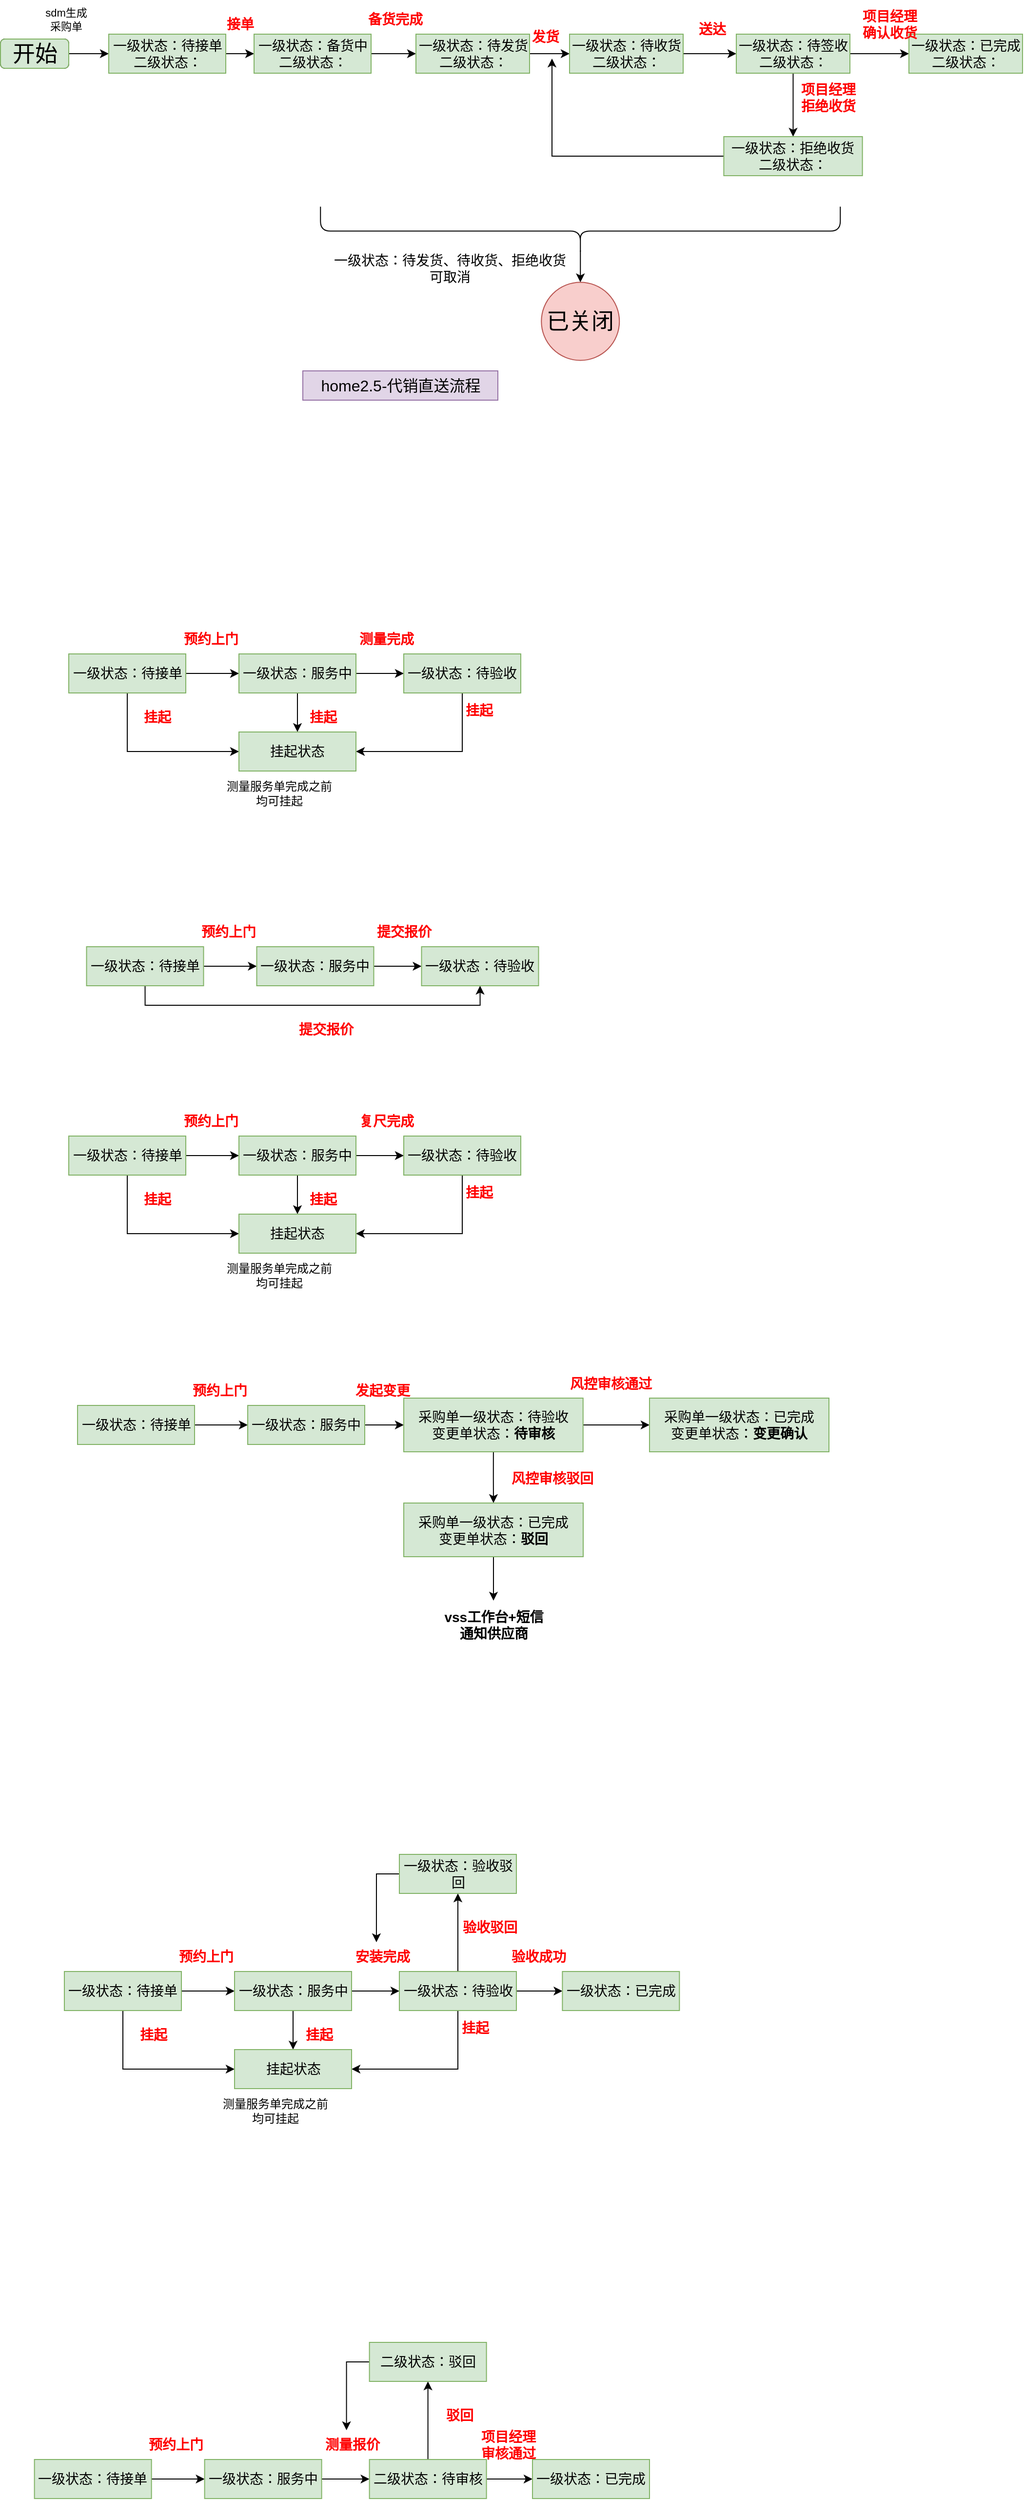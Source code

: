 <mxfile version="21.7.2" type="github">
  <diagram name="第 1 页" id="fag1-L5ulHnRwEk2MGX6">
    <mxGraphModel dx="2176" dy="-524" grid="1" gridSize="10" guides="1" tooltips="1" connect="1" arrows="1" fold="1" page="1" pageScale="1" pageWidth="827" pageHeight="1169" math="0" shadow="0">
      <root>
        <mxCell id="0" />
        <mxCell id="1" parent="0" />
        <mxCell id="21ydrOUmSF8WkzqlIm3v-1" style="edgeStyle=orthogonalEdgeStyle;rounded=0;orthogonalLoop=1;jettySize=auto;html=1;exitX=1;exitY=0.5;exitDx=0;exitDy=0;fontSize=23;" parent="1" source="21ydrOUmSF8WkzqlIm3v-2" target="21ydrOUmSF8WkzqlIm3v-17" edge="1">
          <mxGeometry relative="1" as="geometry">
            <mxPoint x="-105.5" y="2235" as="targetPoint" />
          </mxGeometry>
        </mxCell>
        <mxCell id="21ydrOUmSF8WkzqlIm3v-2" value="&lt;font style=&quot;font-size: 23px;&quot;&gt;开始&lt;/font&gt;" style="rounded=1;whiteSpace=wrap;html=1;" parent="1" vertex="1">
          <mxGeometry x="-205.5" y="2220" width="70" height="30" as="geometry" />
        </mxCell>
        <mxCell id="21ydrOUmSF8WkzqlIm3v-3" value="sdm生成&lt;br&gt;采购单" style="text;html=1;strokeColor=none;fillColor=none;align=center;verticalAlign=middle;whiteSpace=wrap;rounded=0;fontSize=11;" parent="1" vertex="1">
          <mxGeometry x="-168.25" y="2185" width="60" height="30" as="geometry" />
        </mxCell>
        <mxCell id="21ydrOUmSF8WkzqlIm3v-4" value="&lt;font color=&quot;#ff0000&quot; style=&quot;font-size: 14px;&quot;&gt;&lt;b&gt;接单&lt;/b&gt;&lt;/font&gt;" style="text;html=1;align=center;verticalAlign=middle;resizable=0;points=[];autosize=1;strokeColor=none;fillColor=none;fontSize=11;" parent="1" vertex="1">
          <mxGeometry x="14.5" y="2190" width="50" height="30" as="geometry" />
        </mxCell>
        <mxCell id="21ydrOUmSF8WkzqlIm3v-10" style="edgeStyle=orthogonalEdgeStyle;rounded=0;orthogonalLoop=1;jettySize=auto;html=1;exitX=0.1;exitY=0.5;exitDx=0;exitDy=0;exitPerimeter=0;entryX=0.5;entryY=0;entryDx=0;entryDy=0;fontSize=14;" parent="1" source="21ydrOUmSF8WkzqlIm3v-11" target="21ydrOUmSF8WkzqlIm3v-12" edge="1">
          <mxGeometry relative="1" as="geometry" />
        </mxCell>
        <mxCell id="21ydrOUmSF8WkzqlIm3v-11" value="" style="shape=curlyBracket;whiteSpace=wrap;html=1;rounded=1;fontSize=14;rotation=-90;" parent="1" vertex="1">
          <mxGeometry x="364.13" y="2150.25" width="50" height="533" as="geometry" />
        </mxCell>
        <mxCell id="21ydrOUmSF8WkzqlIm3v-12" value="已关闭" style="ellipse;whiteSpace=wrap;html=1;aspect=fixed;fontSize=23;fillColor=#f8cecc;strokeColor=#b85450;" parent="1" vertex="1">
          <mxGeometry x="349.13" y="2469.25" width="80" height="80" as="geometry" />
        </mxCell>
        <mxCell id="21ydrOUmSF8WkzqlIm3v-13" value="一级状态：待发货、待收货、拒绝收货&lt;br&gt;可取消" style="text;html=1;align=center;verticalAlign=middle;resizable=0;points=[];autosize=1;strokeColor=none;fillColor=none;fontSize=14;" parent="1" vertex="1">
          <mxGeometry x="124.5" y="2430" width="260" height="50" as="geometry" />
        </mxCell>
        <mxCell id="21ydrOUmSF8WkzqlIm3v-14" value="&lt;font style=&quot;font-size: 23px;&quot;&gt;开始&lt;/font&gt;" style="rounded=1;whiteSpace=wrap;html=1;fillColor=#d5e8d4;strokeColor=#82b366;" parent="1" vertex="1">
          <mxGeometry x="-205.5" y="2220" width="70" height="30" as="geometry" />
        </mxCell>
        <mxCell id="21ydrOUmSF8WkzqlIm3v-15" value="&lt;font style=&quot;font-size: 16px;&quot;&gt;home2.5-代销直送流程&lt;/font&gt;" style="text;html=1;strokeColor=#9673a6;fillColor=#e1d5e7;align=center;verticalAlign=middle;whiteSpace=wrap;rounded=0;" parent="1" vertex="1">
          <mxGeometry x="104.5" y="2560" width="200" height="30" as="geometry" />
        </mxCell>
        <mxCell id="21ydrOUmSF8WkzqlIm3v-16" style="edgeStyle=orthogonalEdgeStyle;rounded=0;orthogonalLoop=1;jettySize=auto;html=1;exitX=1;exitY=0.5;exitDx=0;exitDy=0;" parent="1" source="21ydrOUmSF8WkzqlIm3v-17" target="21ydrOUmSF8WkzqlIm3v-60" edge="1">
          <mxGeometry relative="1" as="geometry">
            <mxPoint x="54.25" y="2235" as="targetPoint" />
          </mxGeometry>
        </mxCell>
        <mxCell id="21ydrOUmSF8WkzqlIm3v-17" value="&lt;font style=&quot;font-size: 14px;&quot;&gt;一级状态：待接单&lt;br&gt;二级状态：&lt;/font&gt;" style="rounded=0;whiteSpace=wrap;html=1;fillColor=#d5e8d4;strokeColor=#82b366;" parent="1" vertex="1">
          <mxGeometry x="-94.5" y="2215" width="120" height="40" as="geometry" />
        </mxCell>
        <mxCell id="21ydrOUmSF8WkzqlIm3v-19" style="edgeStyle=orthogonalEdgeStyle;rounded=0;orthogonalLoop=1;jettySize=auto;html=1;" parent="1" source="21ydrOUmSF8WkzqlIm3v-60" target="21ydrOUmSF8WkzqlIm3v-23" edge="1">
          <mxGeometry relative="1" as="geometry">
            <mxPoint x="191.75" y="2235" as="sourcePoint" />
          </mxGeometry>
        </mxCell>
        <mxCell id="21ydrOUmSF8WkzqlIm3v-22" style="edgeStyle=orthogonalEdgeStyle;rounded=0;orthogonalLoop=1;jettySize=auto;html=1;exitX=1;exitY=0.5;exitDx=0;exitDy=0;" parent="1" source="21ydrOUmSF8WkzqlIm3v-23" target="21ydrOUmSF8WkzqlIm3v-25" edge="1">
          <mxGeometry relative="1" as="geometry" />
        </mxCell>
        <mxCell id="21ydrOUmSF8WkzqlIm3v-23" value="&lt;font style=&quot;font-size: 14px;&quot;&gt;一级状态：待发货&lt;br&gt;二级状态：&lt;/font&gt;" style="rounded=0;whiteSpace=wrap;html=1;fillColor=#d5e8d4;strokeColor=#82b366;" parent="1" vertex="1">
          <mxGeometry x="220.5" y="2215" width="116.5" height="40" as="geometry" />
        </mxCell>
        <mxCell id="21ydrOUmSF8WkzqlIm3v-24" style="edgeStyle=orthogonalEdgeStyle;rounded=0;orthogonalLoop=1;jettySize=auto;html=1;exitX=1;exitY=0.5;exitDx=0;exitDy=0;entryX=0;entryY=0.5;entryDx=0;entryDy=0;" parent="1" source="21ydrOUmSF8WkzqlIm3v-25" target="21ydrOUmSF8WkzqlIm3v-38" edge="1">
          <mxGeometry relative="1" as="geometry">
            <mxPoint x="528.63" y="2235" as="targetPoint" />
          </mxGeometry>
        </mxCell>
        <mxCell id="21ydrOUmSF8WkzqlIm3v-25" value="&lt;font style=&quot;font-size: 14px;&quot;&gt;一级状态：待收货&lt;br&gt;二级状态：&lt;/font&gt;" style="rounded=0;whiteSpace=wrap;html=1;fillColor=#d5e8d4;strokeColor=#82b366;" parent="1" vertex="1">
          <mxGeometry x="378" y="2215" width="116.5" height="40" as="geometry" />
        </mxCell>
        <mxCell id="21ydrOUmSF8WkzqlIm3v-27" value="&lt;font color=&quot;#ff0000&quot;&gt;&lt;span style=&quot;font-size: 14px;&quot;&gt;&lt;b&gt;发货&lt;/b&gt;&lt;/span&gt;&lt;/font&gt;" style="text;html=1;align=center;verticalAlign=middle;resizable=0;points=[];autosize=1;strokeColor=none;fillColor=none;fontSize=11;" parent="1" vertex="1">
          <mxGeometry x="328" y="2203" width="50" height="30" as="geometry" />
        </mxCell>
        <mxCell id="21ydrOUmSF8WkzqlIm3v-35" value="&lt;font color=&quot;#ff0000&quot;&gt;&lt;span style=&quot;font-size: 14px;&quot;&gt;&lt;b&gt;送达&lt;/b&gt;&lt;/span&gt;&lt;/font&gt;" style="text;html=1;align=center;verticalAlign=middle;resizable=0;points=[];autosize=1;strokeColor=none;fillColor=none;fontSize=11;" parent="1" vertex="1">
          <mxGeometry x="499" y="2195" width="50" height="30" as="geometry" />
        </mxCell>
        <mxCell id="21ydrOUmSF8WkzqlIm3v-36" style="edgeStyle=orthogonalEdgeStyle;rounded=0;orthogonalLoop=1;jettySize=auto;html=1;exitX=1;exitY=0.5;exitDx=0;exitDy=0;" parent="1" source="21ydrOUmSF8WkzqlIm3v-38" target="21ydrOUmSF8WkzqlIm3v-40" edge="1">
          <mxGeometry relative="1" as="geometry" />
        </mxCell>
        <mxCell id="21ydrOUmSF8WkzqlIm3v-37" style="edgeStyle=orthogonalEdgeStyle;rounded=0;orthogonalLoop=1;jettySize=auto;html=1;exitX=0.5;exitY=1;exitDx=0;exitDy=0;entryX=0.5;entryY=0;entryDx=0;entryDy=0;" parent="1" source="21ydrOUmSF8WkzqlIm3v-38" target="21ydrOUmSF8WkzqlIm3v-43" edge="1">
          <mxGeometry relative="1" as="geometry" />
        </mxCell>
        <mxCell id="21ydrOUmSF8WkzqlIm3v-38" value="&lt;font style=&quot;font-size: 14px;&quot;&gt;一级状态：待签收&lt;br&gt;二级状态：&lt;/font&gt;" style="rounded=0;whiteSpace=wrap;html=1;fillColor=#d5e8d4;strokeColor=#82b366;" parent="1" vertex="1">
          <mxGeometry x="549" y="2215" width="116.5" height="40" as="geometry" />
        </mxCell>
        <mxCell id="21ydrOUmSF8WkzqlIm3v-40" value="&lt;font style=&quot;font-size: 14px;&quot;&gt;一级状态：已完成&lt;br&gt;二级状态：&lt;/font&gt;" style="rounded=0;whiteSpace=wrap;html=1;fillColor=#d5e8d4;strokeColor=#82b366;" parent="1" vertex="1">
          <mxGeometry x="726" y="2215" width="116.5" height="40" as="geometry" />
        </mxCell>
        <mxCell id="21ydrOUmSF8WkzqlIm3v-41" value="&lt;font color=&quot;#ff0000&quot;&gt;&lt;span style=&quot;font-size: 14px;&quot;&gt;&lt;b&gt;项目经理&lt;br&gt;确认收货&lt;/b&gt;&lt;/span&gt;&lt;/font&gt;" style="text;html=1;align=center;verticalAlign=middle;resizable=0;points=[];autosize=1;strokeColor=none;fillColor=none;fontSize=11;" parent="1" vertex="1">
          <mxGeometry x="665.5" y="2180" width="80" height="50" as="geometry" />
        </mxCell>
        <mxCell id="21ydrOUmSF8WkzqlIm3v-42" style="edgeStyle=orthogonalEdgeStyle;rounded=0;orthogonalLoop=1;jettySize=auto;html=1;exitX=0;exitY=0.5;exitDx=0;exitDy=0;entryX=0.64;entryY=1.233;entryDx=0;entryDy=0;entryPerimeter=0;" parent="1" source="21ydrOUmSF8WkzqlIm3v-43" target="21ydrOUmSF8WkzqlIm3v-27" edge="1">
          <mxGeometry relative="1" as="geometry">
            <mxPoint x="360" y="2250" as="targetPoint" />
            <Array as="points">
              <mxPoint x="360" y="2340" />
            </Array>
          </mxGeometry>
        </mxCell>
        <mxCell id="21ydrOUmSF8WkzqlIm3v-43" value="&lt;font style=&quot;font-size: 14px;&quot;&gt;一级状态：拒绝收货&lt;br&gt;二级状态：&lt;/font&gt;" style="rounded=0;whiteSpace=wrap;html=1;fillColor=#d5e8d4;strokeColor=#82b366;" parent="1" vertex="1">
          <mxGeometry x="536.19" y="2320" width="142.12" height="40" as="geometry" />
        </mxCell>
        <mxCell id="21ydrOUmSF8WkzqlIm3v-44" value="&lt;font color=&quot;#ff0000&quot;&gt;&lt;span style=&quot;font-size: 14px;&quot;&gt;&lt;b&gt;项目经理&lt;br&gt;拒绝收货&lt;/b&gt;&lt;/span&gt;&lt;/font&gt;" style="text;html=1;align=center;verticalAlign=middle;resizable=0;points=[];autosize=1;strokeColor=none;fillColor=none;fontSize=11;" parent="1" vertex="1">
          <mxGeometry x="602.5" y="2255" width="80" height="50" as="geometry" />
        </mxCell>
        <mxCell id="21ydrOUmSF8WkzqlIm3v-60" value="&lt;font style=&quot;font-size: 14px;&quot;&gt;一级状态：备货中&lt;br&gt;二级状态：&lt;/font&gt;" style="rounded=0;whiteSpace=wrap;html=1;fillColor=#d5e8d4;strokeColor=#82b366;" parent="1" vertex="1">
          <mxGeometry x="54.5" y="2215" width="120" height="40" as="geometry" />
        </mxCell>
        <mxCell id="21ydrOUmSF8WkzqlIm3v-62" value="&lt;font color=&quot;#ff0000&quot; style=&quot;font-size: 14px;&quot;&gt;&lt;b&gt;备货完成&lt;/b&gt;&lt;/font&gt;" style="text;html=1;align=center;verticalAlign=middle;resizable=0;points=[];autosize=1;strokeColor=none;fillColor=none;fontSize=11;" parent="1" vertex="1">
          <mxGeometry x="159" y="2185" width="80" height="30" as="geometry" />
        </mxCell>
        <mxCell id="HBuUA2s1ag46Z8bn9MP2-5" style="edgeStyle=orthogonalEdgeStyle;rounded=0;orthogonalLoop=1;jettySize=auto;html=1;exitX=1;exitY=0.5;exitDx=0;exitDy=0;" parent="1" source="HBuUA2s1ag46Z8bn9MP2-2" target="HBuUA2s1ag46Z8bn9MP2-3" edge="1">
          <mxGeometry relative="1" as="geometry" />
        </mxCell>
        <mxCell id="HBuUA2s1ag46Z8bn9MP2-10" style="edgeStyle=orthogonalEdgeStyle;rounded=0;orthogonalLoop=1;jettySize=auto;html=1;exitX=0.5;exitY=1;exitDx=0;exitDy=0;entryX=0;entryY=0.5;entryDx=0;entryDy=0;" parent="1" source="HBuUA2s1ag46Z8bn9MP2-2" target="HBuUA2s1ag46Z8bn9MP2-9" edge="1">
          <mxGeometry relative="1" as="geometry" />
        </mxCell>
        <mxCell id="HBuUA2s1ag46Z8bn9MP2-2" value="&lt;font style=&quot;font-size: 14px;&quot;&gt;一级状态：待接单&lt;br&gt;&lt;/font&gt;" style="rounded=0;whiteSpace=wrap;html=1;fillColor=#d5e8d4;strokeColor=#82b366;" parent="1" vertex="1">
          <mxGeometry x="-135.5" y="2850" width="120" height="40" as="geometry" />
        </mxCell>
        <mxCell id="HBuUA2s1ag46Z8bn9MP2-8" style="edgeStyle=orthogonalEdgeStyle;rounded=0;orthogonalLoop=1;jettySize=auto;html=1;exitX=1;exitY=0.5;exitDx=0;exitDy=0;" parent="1" source="HBuUA2s1ag46Z8bn9MP2-3" target="HBuUA2s1ag46Z8bn9MP2-4" edge="1">
          <mxGeometry relative="1" as="geometry" />
        </mxCell>
        <mxCell id="HBuUA2s1ag46Z8bn9MP2-11" style="edgeStyle=orthogonalEdgeStyle;rounded=0;orthogonalLoop=1;jettySize=auto;html=1;exitX=0.5;exitY=1;exitDx=0;exitDy=0;entryX=0.5;entryY=0;entryDx=0;entryDy=0;" parent="1" source="HBuUA2s1ag46Z8bn9MP2-3" target="HBuUA2s1ag46Z8bn9MP2-9" edge="1">
          <mxGeometry relative="1" as="geometry" />
        </mxCell>
        <mxCell id="HBuUA2s1ag46Z8bn9MP2-3" value="&lt;font style=&quot;font-size: 14px;&quot;&gt;一级状态：服务中&lt;br&gt;&lt;/font&gt;" style="rounded=0;whiteSpace=wrap;html=1;fillColor=#d5e8d4;strokeColor=#82b366;" parent="1" vertex="1">
          <mxGeometry x="39" y="2850" width="120" height="40" as="geometry" />
        </mxCell>
        <mxCell id="HBuUA2s1ag46Z8bn9MP2-12" style="edgeStyle=orthogonalEdgeStyle;rounded=0;orthogonalLoop=1;jettySize=auto;html=1;exitX=0.5;exitY=1;exitDx=0;exitDy=0;entryX=1;entryY=0.5;entryDx=0;entryDy=0;" parent="1" source="HBuUA2s1ag46Z8bn9MP2-4" target="HBuUA2s1ag46Z8bn9MP2-9" edge="1">
          <mxGeometry relative="1" as="geometry" />
        </mxCell>
        <mxCell id="HBuUA2s1ag46Z8bn9MP2-4" value="&lt;font style=&quot;font-size: 14px;&quot;&gt;一级状态：待验收&lt;br&gt;&lt;/font&gt;" style="rounded=0;whiteSpace=wrap;html=1;fillColor=#d5e8d4;strokeColor=#82b366;" parent="1" vertex="1">
          <mxGeometry x="208" y="2850" width="120" height="40" as="geometry" />
        </mxCell>
        <mxCell id="HBuUA2s1ag46Z8bn9MP2-6" value="&lt;font color=&quot;#ff0000&quot; style=&quot;font-size: 14px;&quot;&gt;&lt;b&gt;预约上门&lt;/b&gt;&lt;/font&gt;" style="text;html=1;align=center;verticalAlign=middle;resizable=0;points=[];autosize=1;strokeColor=none;fillColor=none;fontSize=11;" parent="1" vertex="1">
          <mxGeometry x="-30.5" y="2820" width="80" height="30" as="geometry" />
        </mxCell>
        <mxCell id="HBuUA2s1ag46Z8bn9MP2-7" value="&lt;font color=&quot;#ff0000&quot; style=&quot;font-size: 14px;&quot;&gt;&lt;b&gt;测量完成&lt;/b&gt;&lt;/font&gt;" style="text;html=1;align=center;verticalAlign=middle;resizable=0;points=[];autosize=1;strokeColor=none;fillColor=none;fontSize=11;" parent="1" vertex="1">
          <mxGeometry x="150" y="2820" width="80" height="30" as="geometry" />
        </mxCell>
        <mxCell id="HBuUA2s1ag46Z8bn9MP2-9" value="&lt;font style=&quot;font-size: 14px;&quot;&gt;挂起状态&lt;br&gt;&lt;/font&gt;" style="rounded=0;whiteSpace=wrap;html=1;fillColor=#d5e8d4;strokeColor=#82b366;" parent="1" vertex="1">
          <mxGeometry x="39" y="2930" width="120" height="40" as="geometry" />
        </mxCell>
        <mxCell id="HBuUA2s1ag46Z8bn9MP2-13" value="测量服务单完成之前&lt;br&gt;均可挂起" style="text;html=1;align=center;verticalAlign=middle;resizable=0;points=[];autosize=1;strokeColor=none;fillColor=none;" parent="1" vertex="1">
          <mxGeometry x="15" y="2973" width="130" height="40" as="geometry" />
        </mxCell>
        <mxCell id="HBuUA2s1ag46Z8bn9MP2-14" value="&lt;font color=&quot;#ff0000&quot; style=&quot;font-size: 14px;&quot;&gt;&lt;b&gt;挂起&lt;/b&gt;&lt;/font&gt;" style="text;html=1;align=center;verticalAlign=middle;resizable=0;points=[];autosize=1;strokeColor=none;fillColor=none;fontSize=11;" parent="1" vertex="1">
          <mxGeometry x="-70" y="2900" width="50" height="30" as="geometry" />
        </mxCell>
        <mxCell id="HBuUA2s1ag46Z8bn9MP2-16" value="&lt;font color=&quot;#ff0000&quot; style=&quot;font-size: 14px;&quot;&gt;&lt;b&gt;挂起&lt;/b&gt;&lt;/font&gt;" style="text;html=1;align=center;verticalAlign=middle;resizable=0;points=[];autosize=1;strokeColor=none;fillColor=none;fontSize=11;" parent="1" vertex="1">
          <mxGeometry x="100" y="2900" width="50" height="30" as="geometry" />
        </mxCell>
        <mxCell id="HBuUA2s1ag46Z8bn9MP2-17" value="&lt;font color=&quot;#ff0000&quot; style=&quot;font-size: 14px;&quot;&gt;&lt;b&gt;挂起&lt;/b&gt;&lt;/font&gt;" style="text;html=1;align=center;verticalAlign=middle;resizable=0;points=[];autosize=1;strokeColor=none;fillColor=none;fontSize=11;" parent="1" vertex="1">
          <mxGeometry x="260" y="2893" width="50" height="30" as="geometry" />
        </mxCell>
        <mxCell id="HBuUA2s1ag46Z8bn9MP2-18" style="edgeStyle=orthogonalEdgeStyle;rounded=0;orthogonalLoop=1;jettySize=auto;html=1;exitX=1;exitY=0.5;exitDx=0;exitDy=0;" parent="1" source="HBuUA2s1ag46Z8bn9MP2-20" target="HBuUA2s1ag46Z8bn9MP2-23" edge="1">
          <mxGeometry relative="1" as="geometry" />
        </mxCell>
        <mxCell id="HBuUA2s1ag46Z8bn9MP2-33" style="edgeStyle=orthogonalEdgeStyle;rounded=0;orthogonalLoop=1;jettySize=auto;html=1;exitX=0.5;exitY=1;exitDx=0;exitDy=0;entryX=0.5;entryY=1;entryDx=0;entryDy=0;" parent="1" source="HBuUA2s1ag46Z8bn9MP2-20" target="HBuUA2s1ag46Z8bn9MP2-25" edge="1">
          <mxGeometry relative="1" as="geometry" />
        </mxCell>
        <mxCell id="HBuUA2s1ag46Z8bn9MP2-20" value="&lt;font style=&quot;font-size: 14px;&quot;&gt;一级状态：待接单&lt;br&gt;&lt;/font&gt;" style="rounded=0;whiteSpace=wrap;html=1;fillColor=#d5e8d4;strokeColor=#82b366;" parent="1" vertex="1">
          <mxGeometry x="-117.25" y="3150" width="120" height="40" as="geometry" />
        </mxCell>
        <mxCell id="HBuUA2s1ag46Z8bn9MP2-21" style="edgeStyle=orthogonalEdgeStyle;rounded=0;orthogonalLoop=1;jettySize=auto;html=1;exitX=1;exitY=0.5;exitDx=0;exitDy=0;" parent="1" source="HBuUA2s1ag46Z8bn9MP2-23" target="HBuUA2s1ag46Z8bn9MP2-25" edge="1">
          <mxGeometry relative="1" as="geometry" />
        </mxCell>
        <mxCell id="HBuUA2s1ag46Z8bn9MP2-23" value="&lt;font style=&quot;font-size: 14px;&quot;&gt;一级状态：服务中&lt;br&gt;&lt;/font&gt;" style="rounded=0;whiteSpace=wrap;html=1;fillColor=#d5e8d4;strokeColor=#82b366;" parent="1" vertex="1">
          <mxGeometry x="57.25" y="3150" width="120" height="40" as="geometry" />
        </mxCell>
        <mxCell id="HBuUA2s1ag46Z8bn9MP2-25" value="&lt;font style=&quot;font-size: 14px;&quot;&gt;一级状态：待验收&lt;br&gt;&lt;/font&gt;" style="rounded=0;whiteSpace=wrap;html=1;fillColor=#d5e8d4;strokeColor=#82b366;" parent="1" vertex="1">
          <mxGeometry x="226.25" y="3150" width="120" height="40" as="geometry" />
        </mxCell>
        <mxCell id="HBuUA2s1ag46Z8bn9MP2-26" value="&lt;font color=&quot;#ff0000&quot; style=&quot;font-size: 14px;&quot;&gt;&lt;b&gt;预约上门&lt;/b&gt;&lt;/font&gt;" style="text;html=1;align=center;verticalAlign=middle;resizable=0;points=[];autosize=1;strokeColor=none;fillColor=none;fontSize=11;" parent="1" vertex="1">
          <mxGeometry x="-12.25" y="3120" width="80" height="30" as="geometry" />
        </mxCell>
        <mxCell id="HBuUA2s1ag46Z8bn9MP2-27" value="&lt;font color=&quot;#ff0000&quot; style=&quot;font-size: 14px;&quot;&gt;&lt;b&gt;提交报价&lt;/b&gt;&lt;/font&gt;" style="text;html=1;align=center;verticalAlign=middle;resizable=0;points=[];autosize=1;strokeColor=none;fillColor=none;fontSize=11;" parent="1" vertex="1">
          <mxGeometry x="168.25" y="3120" width="80" height="30" as="geometry" />
        </mxCell>
        <mxCell id="HBuUA2s1ag46Z8bn9MP2-34" value="&lt;font color=&quot;#ff0000&quot; style=&quot;font-size: 14px;&quot;&gt;&lt;b&gt;提交报价&lt;/b&gt;&lt;/font&gt;" style="text;html=1;align=center;verticalAlign=middle;resizable=0;points=[];autosize=1;strokeColor=none;fillColor=none;fontSize=11;" parent="1" vertex="1">
          <mxGeometry x="88.25" y="3220" width="80" height="30" as="geometry" />
        </mxCell>
        <mxCell id="HBuUA2s1ag46Z8bn9MP2-35" style="edgeStyle=orthogonalEdgeStyle;rounded=0;orthogonalLoop=1;jettySize=auto;html=1;exitX=1;exitY=0.5;exitDx=0;exitDy=0;" parent="1" source="HBuUA2s1ag46Z8bn9MP2-37" target="HBuUA2s1ag46Z8bn9MP2-40" edge="1">
          <mxGeometry relative="1" as="geometry" />
        </mxCell>
        <mxCell id="HBuUA2s1ag46Z8bn9MP2-36" style="edgeStyle=orthogonalEdgeStyle;rounded=0;orthogonalLoop=1;jettySize=auto;html=1;exitX=0.5;exitY=1;exitDx=0;exitDy=0;entryX=0;entryY=0.5;entryDx=0;entryDy=0;" parent="1" source="HBuUA2s1ag46Z8bn9MP2-37" target="HBuUA2s1ag46Z8bn9MP2-45" edge="1">
          <mxGeometry relative="1" as="geometry" />
        </mxCell>
        <mxCell id="HBuUA2s1ag46Z8bn9MP2-37" value="&lt;font style=&quot;font-size: 14px;&quot;&gt;一级状态：待接单&lt;br&gt;&lt;/font&gt;" style="rounded=0;whiteSpace=wrap;html=1;fillColor=#d5e8d4;strokeColor=#82b366;" parent="1" vertex="1">
          <mxGeometry x="-135.5" y="3344" width="120" height="40" as="geometry" />
        </mxCell>
        <mxCell id="HBuUA2s1ag46Z8bn9MP2-38" style="edgeStyle=orthogonalEdgeStyle;rounded=0;orthogonalLoop=1;jettySize=auto;html=1;exitX=1;exitY=0.5;exitDx=0;exitDy=0;" parent="1" source="HBuUA2s1ag46Z8bn9MP2-40" target="HBuUA2s1ag46Z8bn9MP2-42" edge="1">
          <mxGeometry relative="1" as="geometry" />
        </mxCell>
        <mxCell id="HBuUA2s1ag46Z8bn9MP2-39" style="edgeStyle=orthogonalEdgeStyle;rounded=0;orthogonalLoop=1;jettySize=auto;html=1;exitX=0.5;exitY=1;exitDx=0;exitDy=0;entryX=0.5;entryY=0;entryDx=0;entryDy=0;" parent="1" source="HBuUA2s1ag46Z8bn9MP2-40" target="HBuUA2s1ag46Z8bn9MP2-45" edge="1">
          <mxGeometry relative="1" as="geometry" />
        </mxCell>
        <mxCell id="HBuUA2s1ag46Z8bn9MP2-40" value="&lt;font style=&quot;font-size: 14px;&quot;&gt;一级状态：服务中&lt;br&gt;&lt;/font&gt;" style="rounded=0;whiteSpace=wrap;html=1;fillColor=#d5e8d4;strokeColor=#82b366;" parent="1" vertex="1">
          <mxGeometry x="39" y="3344" width="120" height="40" as="geometry" />
        </mxCell>
        <mxCell id="HBuUA2s1ag46Z8bn9MP2-41" style="edgeStyle=orthogonalEdgeStyle;rounded=0;orthogonalLoop=1;jettySize=auto;html=1;exitX=0.5;exitY=1;exitDx=0;exitDy=0;entryX=1;entryY=0.5;entryDx=0;entryDy=0;" parent="1" source="HBuUA2s1ag46Z8bn9MP2-42" target="HBuUA2s1ag46Z8bn9MP2-45" edge="1">
          <mxGeometry relative="1" as="geometry" />
        </mxCell>
        <mxCell id="HBuUA2s1ag46Z8bn9MP2-42" value="&lt;font style=&quot;font-size: 14px;&quot;&gt;一级状态：待验收&lt;br&gt;&lt;/font&gt;" style="rounded=0;whiteSpace=wrap;html=1;fillColor=#d5e8d4;strokeColor=#82b366;" parent="1" vertex="1">
          <mxGeometry x="208" y="3344" width="120" height="40" as="geometry" />
        </mxCell>
        <mxCell id="HBuUA2s1ag46Z8bn9MP2-43" value="&lt;font color=&quot;#ff0000&quot; style=&quot;font-size: 14px;&quot;&gt;&lt;b&gt;预约上门&lt;/b&gt;&lt;/font&gt;" style="text;html=1;align=center;verticalAlign=middle;resizable=0;points=[];autosize=1;strokeColor=none;fillColor=none;fontSize=11;" parent="1" vertex="1">
          <mxGeometry x="-30.5" y="3314" width="80" height="30" as="geometry" />
        </mxCell>
        <mxCell id="HBuUA2s1ag46Z8bn9MP2-44" value="&lt;font color=&quot;#ff0000&quot; style=&quot;font-size: 14px;&quot;&gt;&lt;b&gt;复尺完成&lt;/b&gt;&lt;/font&gt;" style="text;html=1;align=center;verticalAlign=middle;resizable=0;points=[];autosize=1;strokeColor=none;fillColor=none;fontSize=11;" parent="1" vertex="1">
          <mxGeometry x="150" y="3314" width="80" height="30" as="geometry" />
        </mxCell>
        <mxCell id="HBuUA2s1ag46Z8bn9MP2-45" value="&lt;font style=&quot;font-size: 14px;&quot;&gt;挂起状态&lt;br&gt;&lt;/font&gt;" style="rounded=0;whiteSpace=wrap;html=1;fillColor=#d5e8d4;strokeColor=#82b366;" parent="1" vertex="1">
          <mxGeometry x="39" y="3424" width="120" height="40" as="geometry" />
        </mxCell>
        <mxCell id="HBuUA2s1ag46Z8bn9MP2-46" value="测量服务单完成之前&lt;br&gt;均可挂起" style="text;html=1;align=center;verticalAlign=middle;resizable=0;points=[];autosize=1;strokeColor=none;fillColor=none;" parent="1" vertex="1">
          <mxGeometry x="15" y="3467" width="130" height="40" as="geometry" />
        </mxCell>
        <mxCell id="HBuUA2s1ag46Z8bn9MP2-47" value="&lt;font color=&quot;#ff0000&quot; style=&quot;font-size: 14px;&quot;&gt;&lt;b&gt;挂起&lt;/b&gt;&lt;/font&gt;" style="text;html=1;align=center;verticalAlign=middle;resizable=0;points=[];autosize=1;strokeColor=none;fillColor=none;fontSize=11;" parent="1" vertex="1">
          <mxGeometry x="-70" y="3394" width="50" height="30" as="geometry" />
        </mxCell>
        <mxCell id="HBuUA2s1ag46Z8bn9MP2-48" value="&lt;font color=&quot;#ff0000&quot; style=&quot;font-size: 14px;&quot;&gt;&lt;b&gt;挂起&lt;/b&gt;&lt;/font&gt;" style="text;html=1;align=center;verticalAlign=middle;resizable=0;points=[];autosize=1;strokeColor=none;fillColor=none;fontSize=11;" parent="1" vertex="1">
          <mxGeometry x="100" y="3394" width="50" height="30" as="geometry" />
        </mxCell>
        <mxCell id="HBuUA2s1ag46Z8bn9MP2-49" value="&lt;font color=&quot;#ff0000&quot; style=&quot;font-size: 14px;&quot;&gt;&lt;b&gt;挂起&lt;/b&gt;&lt;/font&gt;" style="text;html=1;align=center;verticalAlign=middle;resizable=0;points=[];autosize=1;strokeColor=none;fillColor=none;fontSize=11;" parent="1" vertex="1">
          <mxGeometry x="260" y="3387" width="50" height="30" as="geometry" />
        </mxCell>
        <mxCell id="HBuUA2s1ag46Z8bn9MP2-50" style="edgeStyle=orthogonalEdgeStyle;rounded=0;orthogonalLoop=1;jettySize=auto;html=1;exitX=1;exitY=0.5;exitDx=0;exitDy=0;" parent="1" source="HBuUA2s1ag46Z8bn9MP2-52" target="HBuUA2s1ag46Z8bn9MP2-55" edge="1">
          <mxGeometry relative="1" as="geometry" />
        </mxCell>
        <mxCell id="HBuUA2s1ag46Z8bn9MP2-52" value="&lt;font style=&quot;font-size: 14px;&quot;&gt;一级状态：待接单&lt;br&gt;&lt;/font&gt;" style="rounded=0;whiteSpace=wrap;html=1;fillColor=#d5e8d4;strokeColor=#82b366;" parent="1" vertex="1">
          <mxGeometry x="-126.5" y="3620" width="120" height="40" as="geometry" />
        </mxCell>
        <mxCell id="HBuUA2s1ag46Z8bn9MP2-53" style="edgeStyle=orthogonalEdgeStyle;rounded=0;orthogonalLoop=1;jettySize=auto;html=1;exitX=1;exitY=0.5;exitDx=0;exitDy=0;" parent="1" source="HBuUA2s1ag46Z8bn9MP2-55" target="HBuUA2s1ag46Z8bn9MP2-57" edge="1">
          <mxGeometry relative="1" as="geometry" />
        </mxCell>
        <mxCell id="HBuUA2s1ag46Z8bn9MP2-55" value="&lt;font style=&quot;font-size: 14px;&quot;&gt;一级状态：服务中&lt;br&gt;&lt;/font&gt;" style="rounded=0;whiteSpace=wrap;html=1;fillColor=#d5e8d4;strokeColor=#82b366;" parent="1" vertex="1">
          <mxGeometry x="48" y="3620" width="120" height="40" as="geometry" />
        </mxCell>
        <mxCell id="HBuUA2s1ag46Z8bn9MP2-66" style="edgeStyle=orthogonalEdgeStyle;rounded=0;orthogonalLoop=1;jettySize=auto;html=1;exitX=1;exitY=0.5;exitDx=0;exitDy=0;" parent="1" source="HBuUA2s1ag46Z8bn9MP2-57" target="HBuUA2s1ag46Z8bn9MP2-65" edge="1">
          <mxGeometry relative="1" as="geometry" />
        </mxCell>
        <mxCell id="HBuUA2s1ag46Z8bn9MP2-70" style="edgeStyle=orthogonalEdgeStyle;rounded=0;orthogonalLoop=1;jettySize=auto;html=1;exitX=0.5;exitY=1;exitDx=0;exitDy=0;" parent="1" source="HBuUA2s1ag46Z8bn9MP2-57" target="HBuUA2s1ag46Z8bn9MP2-68" edge="1">
          <mxGeometry relative="1" as="geometry" />
        </mxCell>
        <mxCell id="HBuUA2s1ag46Z8bn9MP2-57" value="&lt;font style=&quot;font-size: 14px;&quot;&gt;采购单一级状态：待验收&lt;br&gt;变更单状态：&lt;b&gt;待审核&lt;/b&gt;&lt;br&gt;&lt;/font&gt;" style="rounded=0;whiteSpace=wrap;html=1;fillColor=#d5e8d4;strokeColor=#82b366;" parent="1" vertex="1">
          <mxGeometry x="208" y="3612.5" width="183.87" height="55" as="geometry" />
        </mxCell>
        <mxCell id="HBuUA2s1ag46Z8bn9MP2-58" value="&lt;font color=&quot;#ff0000&quot; style=&quot;font-size: 14px;&quot;&gt;&lt;b&gt;预约上门&lt;/b&gt;&lt;/font&gt;" style="text;html=1;align=center;verticalAlign=middle;resizable=0;points=[];autosize=1;strokeColor=none;fillColor=none;fontSize=11;" parent="1" vertex="1">
          <mxGeometry x="-21.5" y="3590" width="80" height="30" as="geometry" />
        </mxCell>
        <mxCell id="HBuUA2s1ag46Z8bn9MP2-59" value="&lt;font color=&quot;#ff0000&quot;&gt;&lt;span style=&quot;font-size: 14px;&quot;&gt;&lt;b&gt;发起变更&lt;/b&gt;&lt;/span&gt;&lt;/font&gt;" style="text;html=1;align=center;verticalAlign=middle;resizable=0;points=[];autosize=1;strokeColor=none;fillColor=none;fontSize=11;" parent="1" vertex="1">
          <mxGeometry x="146.25" y="3590" width="80" height="30" as="geometry" />
        </mxCell>
        <mxCell id="HBuUA2s1ag46Z8bn9MP2-65" value="&lt;font style=&quot;font-size: 14px;&quot;&gt;采购单一级状态：已完成&lt;br&gt;变更单状态：&lt;b&gt;变更确认&lt;/b&gt;&lt;br&gt;&lt;/font&gt;" style="rounded=0;whiteSpace=wrap;html=1;fillColor=#d5e8d4;strokeColor=#82b366;" parent="1" vertex="1">
          <mxGeometry x="460" y="3612.5" width="184" height="55" as="geometry" />
        </mxCell>
        <mxCell id="HBuUA2s1ag46Z8bn9MP2-67" value="&lt;font color=&quot;#ff0000&quot;&gt;&lt;span style=&quot;font-size: 14px;&quot;&gt;&lt;b&gt;风控审核通过&lt;/b&gt;&lt;/span&gt;&lt;/font&gt;" style="text;html=1;align=center;verticalAlign=middle;resizable=0;points=[];autosize=1;strokeColor=none;fillColor=none;fontSize=11;" parent="1" vertex="1">
          <mxGeometry x="365" y="3582.5" width="110" height="30" as="geometry" />
        </mxCell>
        <mxCell id="HBuUA2s1ag46Z8bn9MP2-71" style="edgeStyle=orthogonalEdgeStyle;rounded=0;orthogonalLoop=1;jettySize=auto;html=1;exitX=0.5;exitY=1;exitDx=0;exitDy=0;" parent="1" source="HBuUA2s1ag46Z8bn9MP2-68" edge="1">
          <mxGeometry relative="1" as="geometry">
            <mxPoint x="300" y="3820" as="targetPoint" />
          </mxGeometry>
        </mxCell>
        <mxCell id="HBuUA2s1ag46Z8bn9MP2-68" value="&lt;font style=&quot;font-size: 14px;&quot;&gt;采购单一级状态：已完成&lt;br&gt;变更单状态：&lt;b&gt;驳回&lt;/b&gt;&lt;br&gt;&lt;/font&gt;" style="rounded=0;whiteSpace=wrap;html=1;fillColor=#d5e8d4;strokeColor=#82b366;" parent="1" vertex="1">
          <mxGeometry x="208" y="3720" width="184" height="55" as="geometry" />
        </mxCell>
        <mxCell id="HBuUA2s1ag46Z8bn9MP2-69" value="&lt;font color=&quot;#ff0000&quot;&gt;&lt;span style=&quot;font-size: 14px;&quot;&gt;&lt;b&gt;风控审核驳回&lt;/b&gt;&lt;/span&gt;&lt;/font&gt;" style="text;html=1;align=center;verticalAlign=middle;resizable=0;points=[];autosize=1;strokeColor=none;fillColor=none;fontSize=11;" parent="1" vertex="1">
          <mxGeometry x="304.5" y="3680" width="110" height="30" as="geometry" />
        </mxCell>
        <mxCell id="HBuUA2s1ag46Z8bn9MP2-73" value="&lt;font style=&quot;font-size: 14px;&quot;&gt;&lt;b&gt;vss工作台+短信&lt;br&gt;通知供应商&lt;/b&gt;&lt;/font&gt;" style="text;html=1;align=center;verticalAlign=middle;resizable=0;points=[];autosize=1;strokeColor=none;fillColor=none;" parent="1" vertex="1">
          <mxGeometry x="235" y="3820" width="130" height="50" as="geometry" />
        </mxCell>
        <mxCell id="iwFN-iDpUeMbcUgW9qKc-1" style="edgeStyle=orthogonalEdgeStyle;rounded=0;orthogonalLoop=1;jettySize=auto;html=1;exitX=1;exitY=0.5;exitDx=0;exitDy=0;" edge="1" parent="1" source="iwFN-iDpUeMbcUgW9qKc-3" target="iwFN-iDpUeMbcUgW9qKc-6">
          <mxGeometry relative="1" as="geometry" />
        </mxCell>
        <mxCell id="iwFN-iDpUeMbcUgW9qKc-2" style="edgeStyle=orthogonalEdgeStyle;rounded=0;orthogonalLoop=1;jettySize=auto;html=1;exitX=0.5;exitY=1;exitDx=0;exitDy=0;entryX=0;entryY=0.5;entryDx=0;entryDy=0;" edge="1" parent="1" source="iwFN-iDpUeMbcUgW9qKc-3" target="iwFN-iDpUeMbcUgW9qKc-11">
          <mxGeometry relative="1" as="geometry" />
        </mxCell>
        <mxCell id="iwFN-iDpUeMbcUgW9qKc-3" value="&lt;font style=&quot;font-size: 14px;&quot;&gt;一级状态：待接单&lt;br&gt;&lt;/font&gt;" style="rounded=0;whiteSpace=wrap;html=1;fillColor=#d5e8d4;strokeColor=#82b366;" vertex="1" parent="1">
          <mxGeometry x="-140" y="4200" width="120" height="40" as="geometry" />
        </mxCell>
        <mxCell id="iwFN-iDpUeMbcUgW9qKc-4" style="edgeStyle=orthogonalEdgeStyle;rounded=0;orthogonalLoop=1;jettySize=auto;html=1;exitX=1;exitY=0.5;exitDx=0;exitDy=0;" edge="1" parent="1" source="iwFN-iDpUeMbcUgW9qKc-6" target="iwFN-iDpUeMbcUgW9qKc-8">
          <mxGeometry relative="1" as="geometry" />
        </mxCell>
        <mxCell id="iwFN-iDpUeMbcUgW9qKc-5" style="edgeStyle=orthogonalEdgeStyle;rounded=0;orthogonalLoop=1;jettySize=auto;html=1;exitX=0.5;exitY=1;exitDx=0;exitDy=0;entryX=0.5;entryY=0;entryDx=0;entryDy=0;" edge="1" parent="1" source="iwFN-iDpUeMbcUgW9qKc-6" target="iwFN-iDpUeMbcUgW9qKc-11">
          <mxGeometry relative="1" as="geometry" />
        </mxCell>
        <mxCell id="iwFN-iDpUeMbcUgW9qKc-6" value="&lt;font style=&quot;font-size: 14px;&quot;&gt;一级状态：服务中&lt;br&gt;&lt;/font&gt;" style="rounded=0;whiteSpace=wrap;html=1;fillColor=#d5e8d4;strokeColor=#82b366;" vertex="1" parent="1">
          <mxGeometry x="34.5" y="4200" width="120" height="40" as="geometry" />
        </mxCell>
        <mxCell id="iwFN-iDpUeMbcUgW9qKc-7" style="edgeStyle=orthogonalEdgeStyle;rounded=0;orthogonalLoop=1;jettySize=auto;html=1;exitX=0.5;exitY=1;exitDx=0;exitDy=0;entryX=1;entryY=0.5;entryDx=0;entryDy=0;" edge="1" parent="1" source="iwFN-iDpUeMbcUgW9qKc-8" target="iwFN-iDpUeMbcUgW9qKc-11">
          <mxGeometry relative="1" as="geometry" />
        </mxCell>
        <mxCell id="iwFN-iDpUeMbcUgW9qKc-17" style="edgeStyle=orthogonalEdgeStyle;rounded=0;orthogonalLoop=1;jettySize=auto;html=1;exitX=1;exitY=0.5;exitDx=0;exitDy=0;" edge="1" parent="1" source="iwFN-iDpUeMbcUgW9qKc-8" target="iwFN-iDpUeMbcUgW9qKc-16">
          <mxGeometry relative="1" as="geometry" />
        </mxCell>
        <mxCell id="iwFN-iDpUeMbcUgW9qKc-22" style="edgeStyle=orthogonalEdgeStyle;rounded=0;orthogonalLoop=1;jettySize=auto;html=1;exitX=0.5;exitY=0;exitDx=0;exitDy=0;" edge="1" parent="1" source="iwFN-iDpUeMbcUgW9qKc-8" target="iwFN-iDpUeMbcUgW9qKc-19">
          <mxGeometry relative="1" as="geometry" />
        </mxCell>
        <mxCell id="iwFN-iDpUeMbcUgW9qKc-8" value="&lt;font style=&quot;font-size: 14px;&quot;&gt;一级状态：待验收&lt;br&gt;&lt;/font&gt;" style="rounded=0;whiteSpace=wrap;html=1;fillColor=#d5e8d4;strokeColor=#82b366;" vertex="1" parent="1">
          <mxGeometry x="203.5" y="4200" width="120" height="40" as="geometry" />
        </mxCell>
        <mxCell id="iwFN-iDpUeMbcUgW9qKc-9" value="&lt;font color=&quot;#ff0000&quot; style=&quot;font-size: 14px;&quot;&gt;&lt;b&gt;预约上门&lt;/b&gt;&lt;/font&gt;" style="text;html=1;align=center;verticalAlign=middle;resizable=0;points=[];autosize=1;strokeColor=none;fillColor=none;fontSize=11;" vertex="1" parent="1">
          <mxGeometry x="-35" y="4170" width="80" height="30" as="geometry" />
        </mxCell>
        <mxCell id="iwFN-iDpUeMbcUgW9qKc-10" value="&lt;font color=&quot;#ff0000&quot;&gt;&lt;span style=&quot;font-size: 14px;&quot;&gt;&lt;b&gt;安装完成&lt;/b&gt;&lt;/span&gt;&lt;/font&gt;" style="text;html=1;align=center;verticalAlign=middle;resizable=0;points=[];autosize=1;strokeColor=none;fillColor=none;fontSize=11;" vertex="1" parent="1">
          <mxGeometry x="145.5" y="4170" width="80" height="30" as="geometry" />
        </mxCell>
        <mxCell id="iwFN-iDpUeMbcUgW9qKc-11" value="&lt;font style=&quot;font-size: 14px;&quot;&gt;挂起状态&lt;br&gt;&lt;/font&gt;" style="rounded=0;whiteSpace=wrap;html=1;fillColor=#d5e8d4;strokeColor=#82b366;" vertex="1" parent="1">
          <mxGeometry x="34.5" y="4280" width="120" height="40" as="geometry" />
        </mxCell>
        <mxCell id="iwFN-iDpUeMbcUgW9qKc-12" value="测量服务单完成之前&lt;br&gt;均可挂起" style="text;html=1;align=center;verticalAlign=middle;resizable=0;points=[];autosize=1;strokeColor=none;fillColor=none;" vertex="1" parent="1">
          <mxGeometry x="10.5" y="4323" width="130" height="40" as="geometry" />
        </mxCell>
        <mxCell id="iwFN-iDpUeMbcUgW9qKc-13" value="&lt;font color=&quot;#ff0000&quot; style=&quot;font-size: 14px;&quot;&gt;&lt;b&gt;挂起&lt;/b&gt;&lt;/font&gt;" style="text;html=1;align=center;verticalAlign=middle;resizable=0;points=[];autosize=1;strokeColor=none;fillColor=none;fontSize=11;" vertex="1" parent="1">
          <mxGeometry x="-74.5" y="4250" width="50" height="30" as="geometry" />
        </mxCell>
        <mxCell id="iwFN-iDpUeMbcUgW9qKc-14" value="&lt;font color=&quot;#ff0000&quot; style=&quot;font-size: 14px;&quot;&gt;&lt;b&gt;挂起&lt;/b&gt;&lt;/font&gt;" style="text;html=1;align=center;verticalAlign=middle;resizable=0;points=[];autosize=1;strokeColor=none;fillColor=none;fontSize=11;" vertex="1" parent="1">
          <mxGeometry x="95.5" y="4250" width="50" height="30" as="geometry" />
        </mxCell>
        <mxCell id="iwFN-iDpUeMbcUgW9qKc-15" value="&lt;font color=&quot;#ff0000&quot; style=&quot;font-size: 14px;&quot;&gt;&lt;b&gt;挂起&lt;/b&gt;&lt;/font&gt;" style="text;html=1;align=center;verticalAlign=middle;resizable=0;points=[];autosize=1;strokeColor=none;fillColor=none;fontSize=11;" vertex="1" parent="1">
          <mxGeometry x="255.5" y="4243" width="50" height="30" as="geometry" />
        </mxCell>
        <mxCell id="iwFN-iDpUeMbcUgW9qKc-16" value="&lt;font style=&quot;font-size: 14px;&quot;&gt;一级状态：已完成&lt;br&gt;&lt;/font&gt;" style="rounded=0;whiteSpace=wrap;html=1;fillColor=#d5e8d4;strokeColor=#82b366;" vertex="1" parent="1">
          <mxGeometry x="370.69" y="4200" width="120" height="40" as="geometry" />
        </mxCell>
        <mxCell id="iwFN-iDpUeMbcUgW9qKc-18" value="&lt;font color=&quot;#ff0000&quot;&gt;&lt;span style=&quot;font-size: 14px;&quot;&gt;&lt;b&gt;验收成功&lt;/b&gt;&lt;/span&gt;&lt;/font&gt;" style="text;html=1;align=center;verticalAlign=middle;resizable=0;points=[];autosize=1;strokeColor=none;fillColor=none;fontSize=11;" vertex="1" parent="1">
          <mxGeometry x="305.5" y="4170" width="80" height="30" as="geometry" />
        </mxCell>
        <mxCell id="iwFN-iDpUeMbcUgW9qKc-23" style="edgeStyle=orthogonalEdgeStyle;rounded=0;orthogonalLoop=1;jettySize=auto;html=1;exitX=0;exitY=0.5;exitDx=0;exitDy=0;entryX=0.431;entryY=0;entryDx=0;entryDy=0;entryPerimeter=0;" edge="1" parent="1" source="iwFN-iDpUeMbcUgW9qKc-19" target="iwFN-iDpUeMbcUgW9qKc-10">
          <mxGeometry relative="1" as="geometry" />
        </mxCell>
        <mxCell id="iwFN-iDpUeMbcUgW9qKc-19" value="&lt;font style=&quot;font-size: 14px;&quot;&gt;一级状态：验收驳回&lt;br&gt;&lt;/font&gt;" style="rounded=0;whiteSpace=wrap;html=1;fillColor=#d5e8d4;strokeColor=#82b366;" vertex="1" parent="1">
          <mxGeometry x="203.5" y="4080" width="120" height="40" as="geometry" />
        </mxCell>
        <mxCell id="iwFN-iDpUeMbcUgW9qKc-21" value="&lt;font color=&quot;#ff0000&quot;&gt;&lt;span style=&quot;font-size: 14px;&quot;&gt;&lt;b&gt;验收驳回&lt;/b&gt;&lt;/span&gt;&lt;/font&gt;" style="text;html=1;align=center;verticalAlign=middle;resizable=0;points=[];autosize=1;strokeColor=none;fillColor=none;fontSize=11;" vertex="1" parent="1">
          <mxGeometry x="255.5" y="4140" width="80" height="30" as="geometry" />
        </mxCell>
        <mxCell id="iwFN-iDpUeMbcUgW9qKc-24" style="edgeStyle=orthogonalEdgeStyle;rounded=0;orthogonalLoop=1;jettySize=auto;html=1;exitX=1;exitY=0.5;exitDx=0;exitDy=0;" edge="1" parent="1" source="iwFN-iDpUeMbcUgW9qKc-26" target="iwFN-iDpUeMbcUgW9qKc-29">
          <mxGeometry relative="1" as="geometry" />
        </mxCell>
        <mxCell id="iwFN-iDpUeMbcUgW9qKc-26" value="&lt;font style=&quot;font-size: 14px;&quot;&gt;一级状态：待接单&lt;br&gt;&lt;/font&gt;" style="rounded=0;whiteSpace=wrap;html=1;fillColor=#d5e8d4;strokeColor=#82b366;" vertex="1" parent="1">
          <mxGeometry x="-170.69" y="4700" width="120" height="40" as="geometry" />
        </mxCell>
        <mxCell id="iwFN-iDpUeMbcUgW9qKc-27" style="edgeStyle=orthogonalEdgeStyle;rounded=0;orthogonalLoop=1;jettySize=auto;html=1;exitX=1;exitY=0.5;exitDx=0;exitDy=0;" edge="1" parent="1" source="iwFN-iDpUeMbcUgW9qKc-29" target="iwFN-iDpUeMbcUgW9qKc-33">
          <mxGeometry relative="1" as="geometry" />
        </mxCell>
        <mxCell id="iwFN-iDpUeMbcUgW9qKc-29" value="&lt;font style=&quot;font-size: 14px;&quot;&gt;一级状态：服务中&lt;br&gt;&lt;/font&gt;" style="rounded=0;whiteSpace=wrap;html=1;fillColor=#d5e8d4;strokeColor=#82b366;" vertex="1" parent="1">
          <mxGeometry x="3.81" y="4700" width="120" height="40" as="geometry" />
        </mxCell>
        <mxCell id="iwFN-iDpUeMbcUgW9qKc-31" style="edgeStyle=orthogonalEdgeStyle;rounded=0;orthogonalLoop=1;jettySize=auto;html=1;exitX=1;exitY=0.5;exitDx=0;exitDy=0;" edge="1" parent="1" source="iwFN-iDpUeMbcUgW9qKc-33" target="iwFN-iDpUeMbcUgW9qKc-41">
          <mxGeometry relative="1" as="geometry" />
        </mxCell>
        <mxCell id="iwFN-iDpUeMbcUgW9qKc-32" style="edgeStyle=orthogonalEdgeStyle;rounded=0;orthogonalLoop=1;jettySize=auto;html=1;exitX=0.5;exitY=0;exitDx=0;exitDy=0;" edge="1" parent="1" source="iwFN-iDpUeMbcUgW9qKc-33" target="iwFN-iDpUeMbcUgW9qKc-44">
          <mxGeometry relative="1" as="geometry" />
        </mxCell>
        <mxCell id="iwFN-iDpUeMbcUgW9qKc-33" value="&lt;font style=&quot;font-size: 14px;&quot;&gt;二级状态：待审核&lt;br&gt;&lt;/font&gt;" style="rounded=0;whiteSpace=wrap;html=1;fillColor=#d5e8d4;strokeColor=#82b366;" vertex="1" parent="1">
          <mxGeometry x="172.81" y="4700" width="120" height="40" as="geometry" />
        </mxCell>
        <mxCell id="iwFN-iDpUeMbcUgW9qKc-34" value="&lt;font color=&quot;#ff0000&quot; style=&quot;font-size: 14px;&quot;&gt;&lt;b&gt;预约上门&lt;/b&gt;&lt;/font&gt;" style="text;html=1;align=center;verticalAlign=middle;resizable=0;points=[];autosize=1;strokeColor=none;fillColor=none;fontSize=11;" vertex="1" parent="1">
          <mxGeometry x="-65.69" y="4670" width="80" height="30" as="geometry" />
        </mxCell>
        <mxCell id="iwFN-iDpUeMbcUgW9qKc-35" value="&lt;font color=&quot;#ff0000&quot;&gt;&lt;span style=&quot;font-size: 14px;&quot;&gt;&lt;b&gt;测量报价&lt;/b&gt;&lt;/span&gt;&lt;/font&gt;" style="text;html=1;align=center;verticalAlign=middle;resizable=0;points=[];autosize=1;strokeColor=none;fillColor=none;fontSize=11;" vertex="1" parent="1">
          <mxGeometry x="114.81" y="4670" width="80" height="30" as="geometry" />
        </mxCell>
        <mxCell id="iwFN-iDpUeMbcUgW9qKc-41" value="&lt;font style=&quot;font-size: 14px;&quot;&gt;一级状态：已完成&lt;br&gt;&lt;/font&gt;" style="rounded=0;whiteSpace=wrap;html=1;fillColor=#d5e8d4;strokeColor=#82b366;" vertex="1" parent="1">
          <mxGeometry x="340" y="4700" width="120" height="40" as="geometry" />
        </mxCell>
        <mxCell id="iwFN-iDpUeMbcUgW9qKc-42" value="&lt;font color=&quot;#ff0000&quot;&gt;&lt;span style=&quot;font-size: 14px;&quot;&gt;&lt;b&gt;项目经理&lt;br&gt;审核通过&lt;/b&gt;&lt;/span&gt;&lt;/font&gt;" style="text;html=1;align=center;verticalAlign=middle;resizable=0;points=[];autosize=1;strokeColor=none;fillColor=none;fontSize=11;" vertex="1" parent="1">
          <mxGeometry x="274.81" y="4660" width="80" height="50" as="geometry" />
        </mxCell>
        <mxCell id="iwFN-iDpUeMbcUgW9qKc-43" style="edgeStyle=orthogonalEdgeStyle;rounded=0;orthogonalLoop=1;jettySize=auto;html=1;exitX=0;exitY=0.5;exitDx=0;exitDy=0;entryX=0.431;entryY=0;entryDx=0;entryDy=0;entryPerimeter=0;" edge="1" parent="1" source="iwFN-iDpUeMbcUgW9qKc-44" target="iwFN-iDpUeMbcUgW9qKc-35">
          <mxGeometry relative="1" as="geometry" />
        </mxCell>
        <mxCell id="iwFN-iDpUeMbcUgW9qKc-44" value="&lt;font style=&quot;font-size: 14px;&quot;&gt;二级状态：驳回&lt;br&gt;&lt;/font&gt;" style="rounded=0;whiteSpace=wrap;html=1;fillColor=#d5e8d4;strokeColor=#82b366;" vertex="1" parent="1">
          <mxGeometry x="172.81" y="4580" width="120" height="40" as="geometry" />
        </mxCell>
        <mxCell id="iwFN-iDpUeMbcUgW9qKc-45" value="&lt;font color=&quot;#ff0000&quot;&gt;&lt;span style=&quot;font-size: 14px;&quot;&gt;&lt;b&gt;驳回&lt;/b&gt;&lt;/span&gt;&lt;/font&gt;" style="text;html=1;align=center;verticalAlign=middle;resizable=0;points=[];autosize=1;strokeColor=none;fillColor=none;fontSize=11;" vertex="1" parent="1">
          <mxGeometry x="239.81" y="4640" width="50" height="30" as="geometry" />
        </mxCell>
      </root>
    </mxGraphModel>
  </diagram>
</mxfile>
